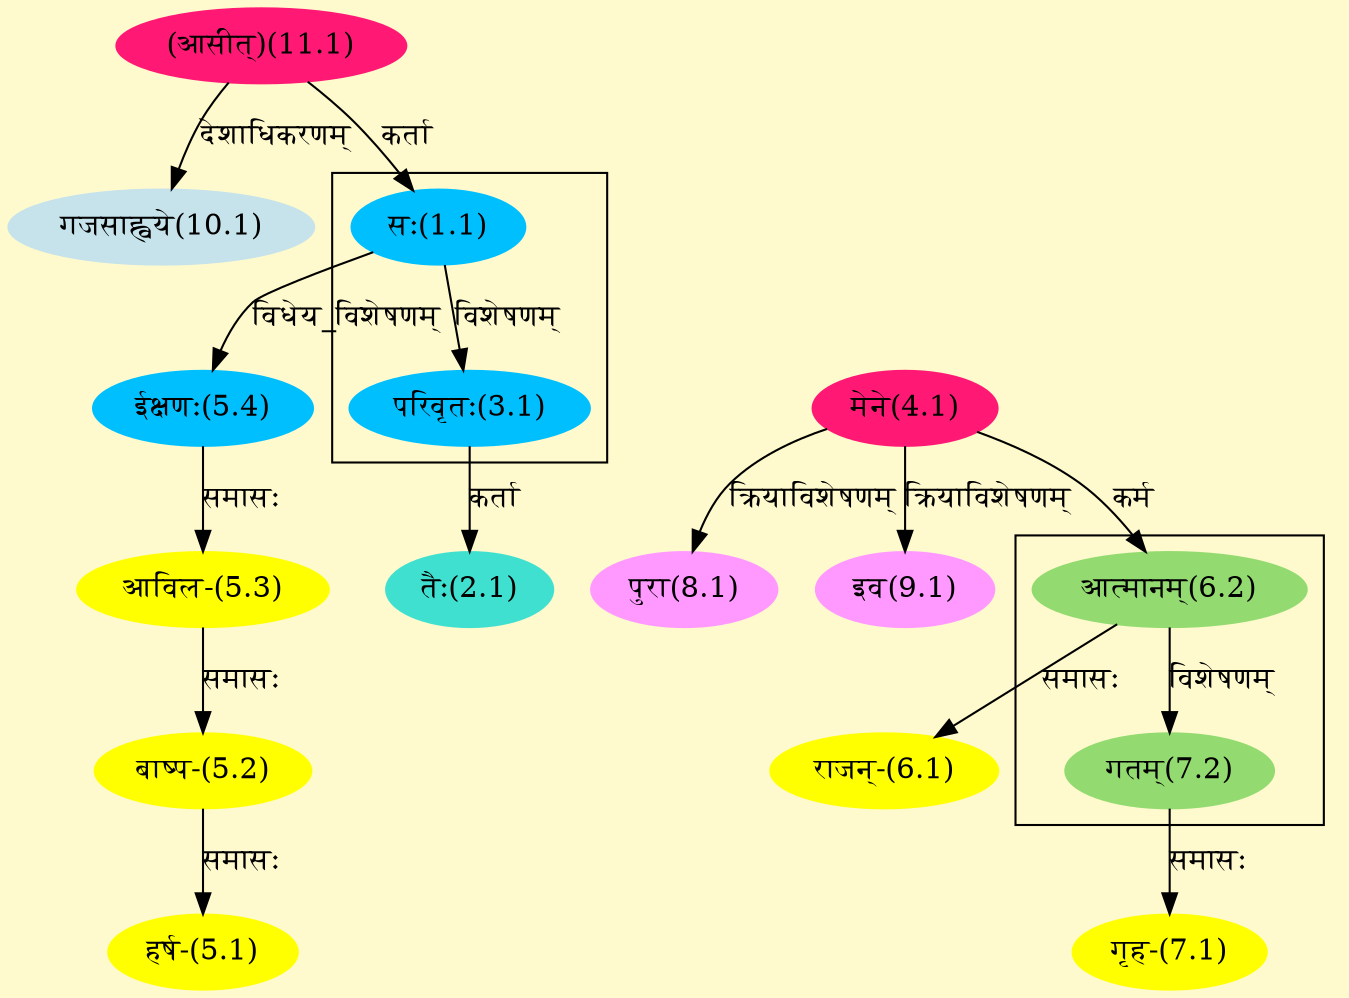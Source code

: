 digraph G{
rankdir=BT;
 compound=true;
 bgcolor="lemonchiffon1";

subgraph cluster_1{
Node3_1 [style=filled, color="#00BFFF" label = "परिवृतः(3.1)"]
Node1_1 [style=filled, color="#00BFFF" label = "सः(1.1)"]

}

subgraph cluster_2{
Node7_2 [style=filled, color="#93DB70" label = "गतम्(7.2)"]
Node6_2 [style=filled, color="#93DB70" label = "आत्मानम्(6.2)"]

}
Node1_1 [style=filled, color="#00BFFF" label = "सः(1.1)"]
Node11_1 [style=filled, color="#FF1975" label = "(आसीत्)(11.1)"]
Node2_1 [style=filled, color="#40E0D0" label = "तैः(2.1)"]
Node3_1 [style=filled, color="#00BFFF" label = "परिवृतः(3.1)"]
Node5_1 [style=filled, color="#FFFF00" label = "हर्ष-(5.1)"]
Node5_2 [style=filled, color="#FFFF00" label = "बाष्प-(5.2)"]
Node5_3 [style=filled, color="#FFFF00" label = "आविल-(5.3)"]
Node5_4 [style=filled, color="#00BFFF" label = "ईक्षणः(5.4)"]
Node6_1 [style=filled, color="#FFFF00" label = "राजन्-(6.1)"]
Node6_2 [style=filled, color="#93DB70" label = "आत्मानम्(6.2)"]
Node4_1 [style=filled, color="#FF1975" label = "मेने(4.1)"]
Node7_1 [style=filled, color="#FFFF00" label = "गृह-(7.1)"]
Node7_2 [style=filled, color="#93DB70" label = "गतम्(7.2)"]
Node8_1 [style=filled, color="#FF99FF" label = "पुरा(8.1)"]
Node9_1 [style=filled, color="#FF99FF" label = "इव(9.1)"]
Node10_1 [style=filled, color="#C6E2EB" label = "गजसाह्वये(10.1)"]
/* Start of Relations section */

Node1_1 -> Node11_1 [  label="कर्ता"  dir="back" ]
Node2_1 -> Node3_1 [  label="कर्ता"  dir="back" ]
Node3_1 -> Node1_1 [  label="विशेषणम्"  dir="back" ]
Node5_1 -> Node5_2 [  label="समासः"  dir="back" ]
Node5_2 -> Node5_3 [  label="समासः"  dir="back" ]
Node5_3 -> Node5_4 [  label="समासः"  dir="back" ]
Node5_4 -> Node1_1 [  label="विधेय_विशेषणम्"  dir="back" ]
Node6_1 -> Node6_2 [  label="समासः"  dir="back" ]
Node6_2 -> Node4_1 [  label="कर्म"  dir="back" ]
Node7_1 -> Node7_2 [  label="समासः"  dir="back" ]
Node7_2 -> Node6_2 [  label="विशेषणम्"  dir="back" ]
Node8_1 -> Node4_1 [  label="क्रियाविशेषणम्"  dir="back" ]
Node9_1 -> Node4_1 [  label="क्रियाविशेषणम्"  dir="back" ]
Node10_1 -> Node11_1 [  label="देशाधिकरणम्"  dir="back" ]
}
